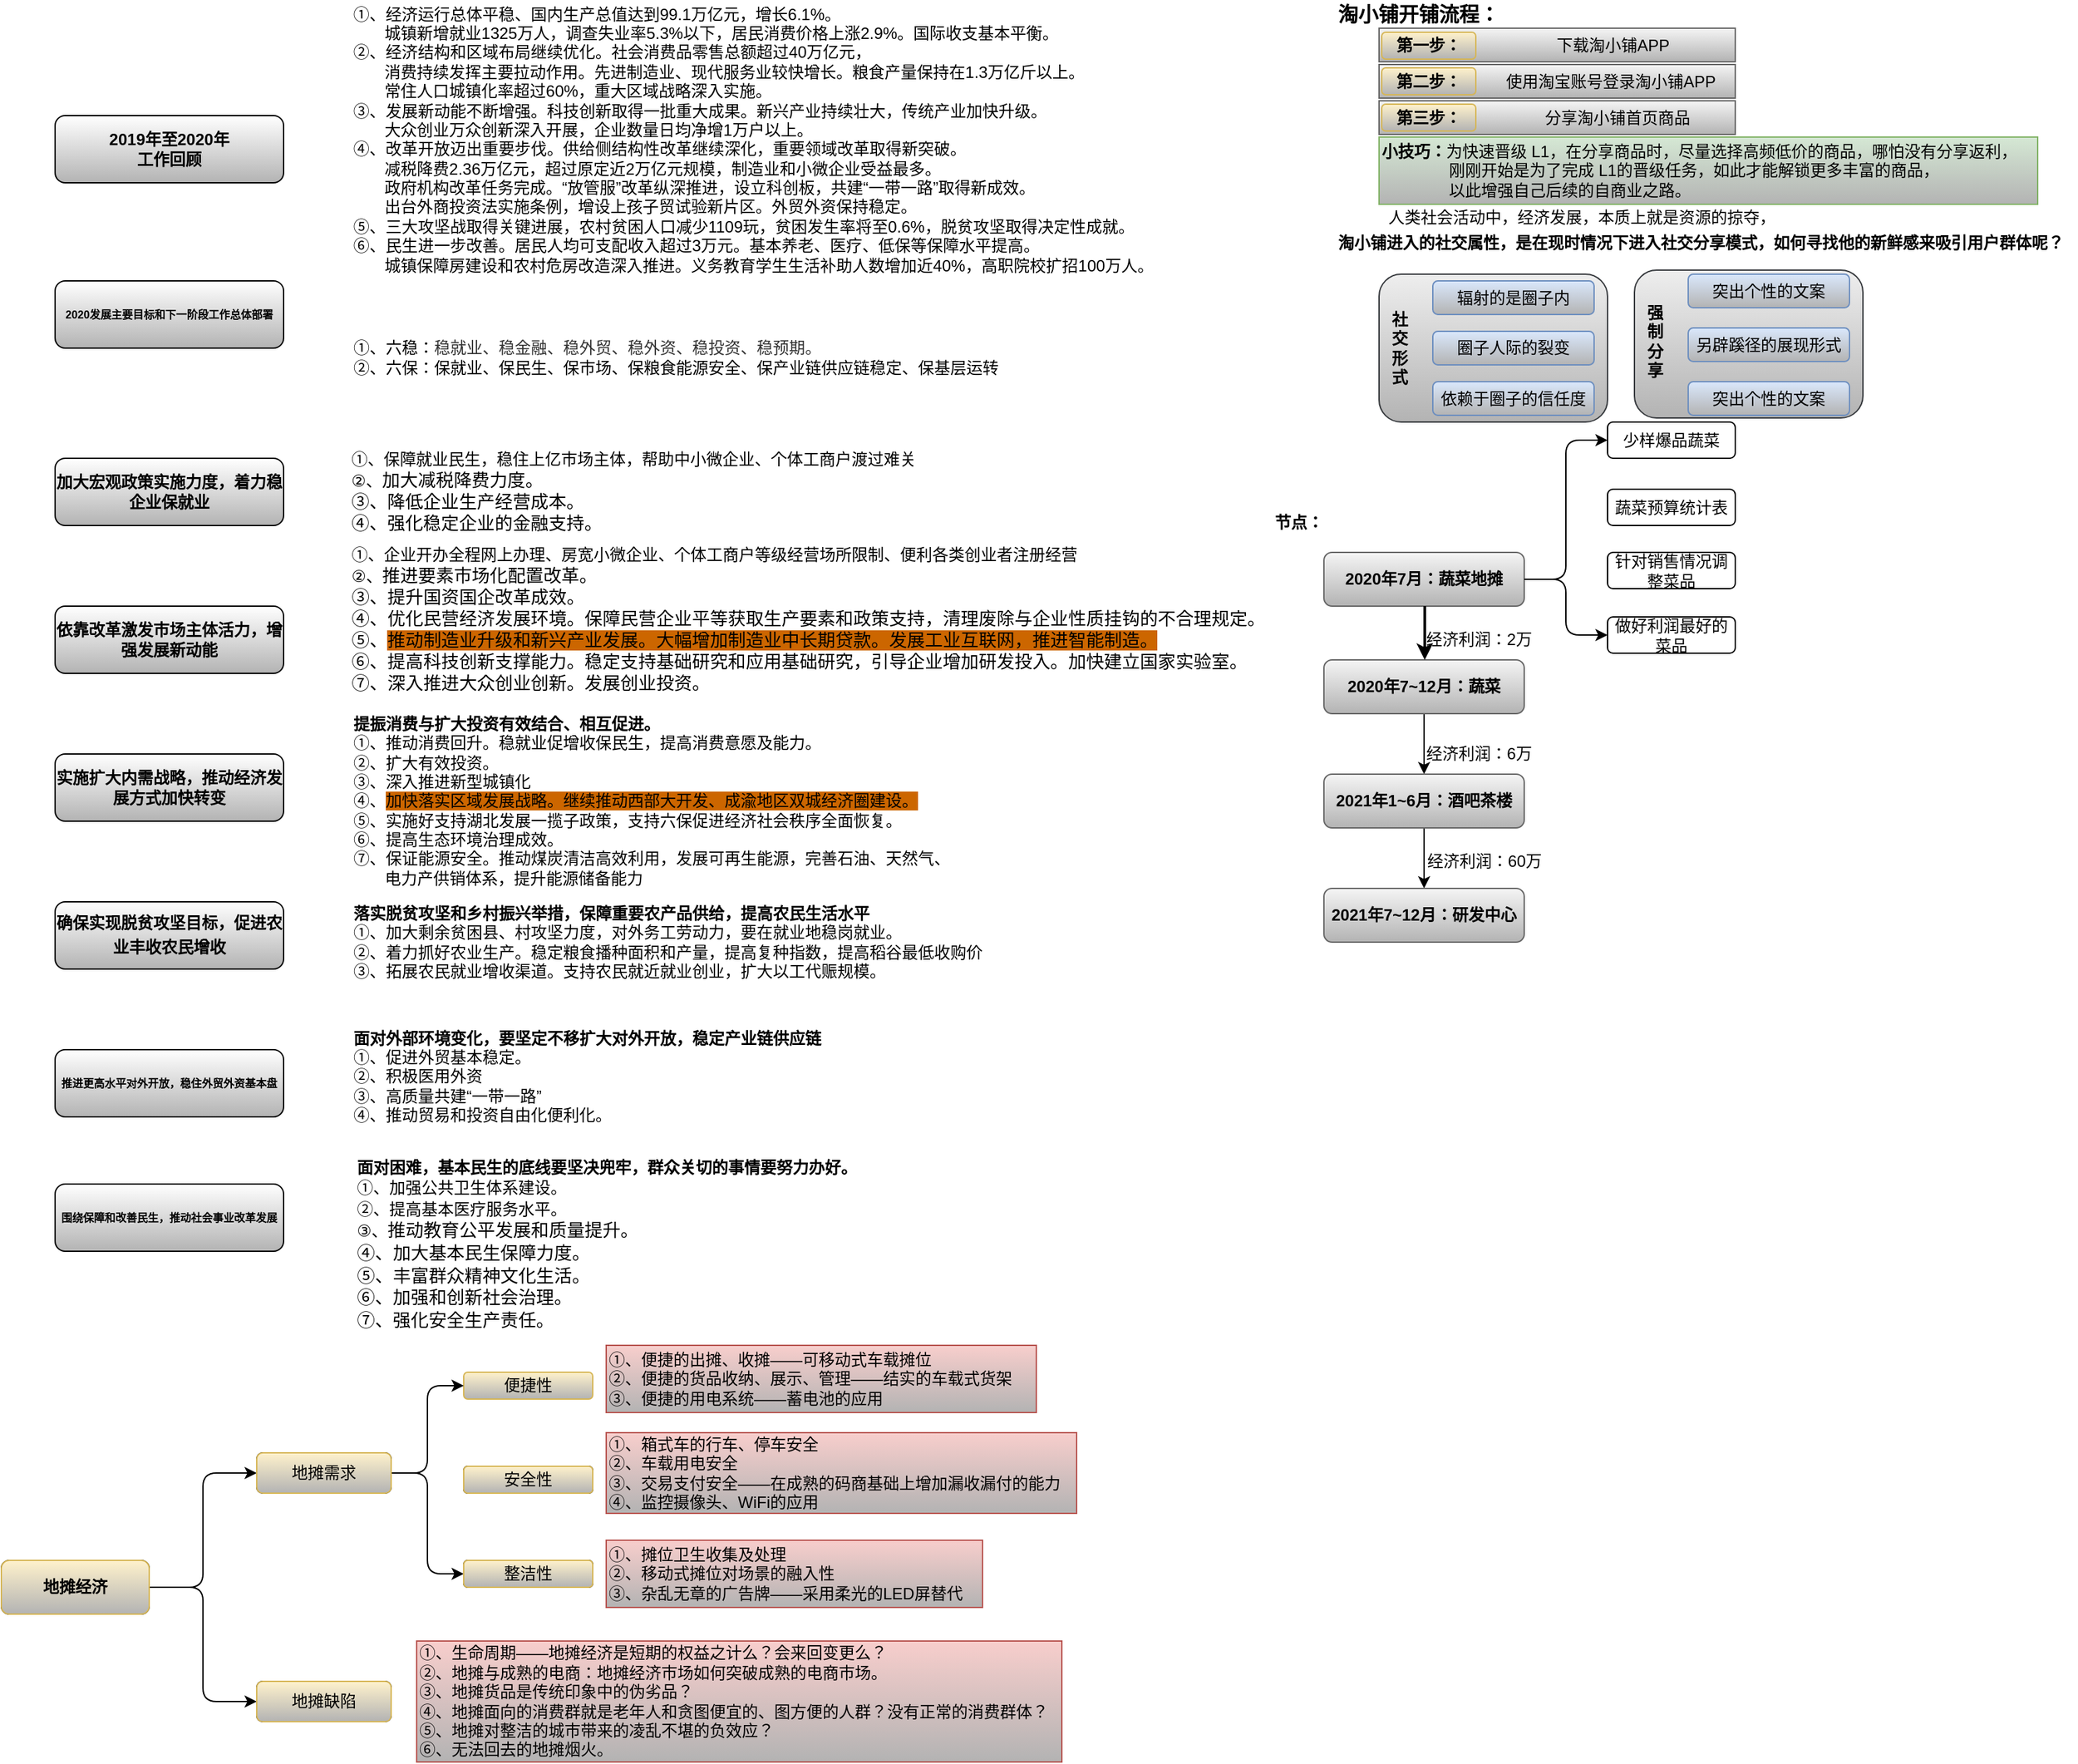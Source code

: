 <mxfile version="13.3.5" type="github">
  <diagram id="1MwcNvDsCMdtUdcm8Kb8" name="第 1 页">
    <mxGraphModel dx="1422" dy="772" grid="1" gridSize="10" guides="1" tooltips="1" connect="1" arrows="1" fold="1" page="1" pageScale="1" pageWidth="827" pageHeight="1169" math="0" shadow="0">
      <root>
        <mxCell id="0" />
        <mxCell id="1" parent="0" />
        <mxCell id="rXQscLowUKTWObVhuTJB-1" value="&amp;nbsp; &amp;nbsp; &amp;nbsp; &amp;nbsp; &amp;nbsp; &amp;nbsp; &amp;nbsp; &amp;nbsp; &amp;nbsp; &amp;nbsp; &amp;nbsp; &amp;nbsp; &amp;nbsp; &amp;nbsp;分享淘小铺首页商品" style="rounded=0;whiteSpace=wrap;html=1;fillColor=#f5f5f5;strokeColor=#666666;gradientColor=#b3b3b3;" parent="1" vertex="1">
          <mxGeometry x="1055" y="164" width="265" height="25" as="geometry" />
        </mxCell>
        <mxCell id="rXQscLowUKTWObVhuTJB-2" value="&amp;nbsp; &amp;nbsp; &amp;nbsp; &amp;nbsp; &amp;nbsp; &amp;nbsp; &amp;nbsp; &amp;nbsp; &amp;nbsp; &amp;nbsp; &amp;nbsp; &amp;nbsp; 使用淘宝账号登录淘小铺APP" style="rounded=0;whiteSpace=wrap;html=1;align=center;fillColor=#f5f5f5;strokeColor=#666666;gradientColor=#b3b3b3;" parent="1" vertex="1">
          <mxGeometry x="1055" y="137" width="265" height="25" as="geometry" />
        </mxCell>
        <mxCell id="rXQscLowUKTWObVhuTJB-3" value="&amp;nbsp; &amp;nbsp; &amp;nbsp; &amp;nbsp; &amp;nbsp; &amp;nbsp; &amp;nbsp; &amp;nbsp; &amp;nbsp; &amp;nbsp; &amp;nbsp; &amp;nbsp; &amp;nbsp;下载淘小铺APP" style="rounded=0;whiteSpace=wrap;html=1;fillColor=#f5f5f5;strokeColor=#666666;gradientColor=#b3b3b3;" parent="1" vertex="1">
          <mxGeometry x="1055" y="110" width="265" height="25" as="geometry" />
        </mxCell>
        <mxCell id="rXQscLowUKTWObVhuTJB-4" value="&lt;div&gt;&lt;div class=&quot;document&quot;&gt;&lt;h6&gt;&lt;span style=&quot;background: transparent ; letter-spacing: 0pt ; vertical-align: baseline&quot;&gt;&lt;font style=&quot;font-size: 12px&quot;&gt;2019年至2020年&lt;br&gt;工作回顾&lt;/font&gt;&lt;/span&gt;&lt;/h6&gt;&lt;/div&gt;&lt;/div&gt;" style="rounded=1;whiteSpace=wrap;html=1;gradientColor=#b3b3b3;" parent="1" vertex="1">
          <mxGeometry x="70" y="175" width="170" height="50" as="geometry" />
        </mxCell>
        <mxCell id="rXQscLowUKTWObVhuTJB-6" value="&lt;div class=&quot;document&quot;&gt;&lt;h6&gt;&lt;div&gt;&lt;div class=&quot;document&quot;&gt;&lt;/div&gt;&lt;/div&gt;&lt;/h6&gt;&lt;h6&gt;&lt;span style=&quot;font-weight: 700 ; font-style: normal ; color: rgb(0 , 0 , 0) ; background: transparent ; letter-spacing: 0pt ; vertical-align: baseline&quot;&gt;&lt;font style=&quot;font-size: 12px&quot;&gt;加大宏观政策实施力度，着力稳企业保就业&lt;/font&gt;&lt;/span&gt;&lt;/h6&gt;&lt;/div&gt;" style="rounded=1;whiteSpace=wrap;html=1;gradientColor=#b3b3b3;" parent="1" vertex="1">
          <mxGeometry x="70" y="430" width="170" height="50" as="geometry" />
        </mxCell>
        <mxCell id="rXQscLowUKTWObVhuTJB-7" value="&lt;div class=&quot;document&quot;&gt;&lt;h6&gt;&lt;div&gt;&lt;div class=&quot;document&quot;&gt;&lt;/div&gt;&lt;/div&gt;&lt;/h6&gt;&lt;h6&gt;&lt;span style=&quot;font-weight: 700 ; font-style: normal ; color: rgb(0 , 0 , 0) ; background: transparent ; letter-spacing: 0pt ; vertical-align: baseline&quot;&gt;&lt;font style=&quot;font-size: 12px&quot;&gt;依靠改革激发市场主体活力，增强发展新动能&lt;/font&gt;&lt;/span&gt;&lt;/h6&gt;&lt;/div&gt;" style="rounded=1;whiteSpace=wrap;html=1;gradientColor=#b3b3b3;" parent="1" vertex="1">
          <mxGeometry x="70" y="540" width="170" height="50" as="geometry" />
        </mxCell>
        <mxCell id="rXQscLowUKTWObVhuTJB-8" value="&lt;div class=&quot;document&quot;&gt;&lt;h6&gt;&lt;div&gt;&lt;div class=&quot;document&quot;&gt;&lt;/div&gt;&lt;/div&gt;&lt;/h6&gt;&lt;h6&gt;&lt;div&gt;&lt;div class=&quot;document&quot;&gt;&lt;/div&gt;&lt;/div&gt;&lt;/h6&gt;&lt;h6&gt;&lt;span style=&quot;font-weight: 700 ; font-style: normal ; color: rgb(0 , 0 , 0) ; background: transparent ; letter-spacing: 0pt ; vertical-align: baseline&quot;&gt;&lt;font style=&quot;font-size: 12px&quot;&gt;实施扩大内需战略，推动经济发展方式加快转变&lt;/font&gt;&lt;/span&gt;&lt;/h6&gt;&lt;/div&gt;" style="rounded=1;whiteSpace=wrap;html=1;gradientColor=#b3b3b3;" parent="1" vertex="1">
          <mxGeometry x="70" y="650" width="170" height="50" as="geometry" />
        </mxCell>
        <mxCell id="rXQscLowUKTWObVhuTJB-9" value="&lt;div class=&quot;document&quot;&gt;&lt;h6&gt;&lt;div&gt;&lt;div class=&quot;document&quot;&gt;&lt;/div&gt;&lt;/div&gt;&lt;/h6&gt;&lt;h6&gt;&lt;div&gt;&lt;div class=&quot;document&quot;&gt;&lt;/div&gt;&lt;/div&gt;&lt;/h6&gt;&lt;h6&gt;&lt;div&gt;&lt;div class=&quot;document&quot;&gt;&lt;/div&gt;&lt;/div&gt;&lt;/h6&gt;&lt;h6&gt;&lt;span style=&quot;font-weight: 700 ; font-style: normal ; color: rgb(0 , 0 , 0) ; background: transparent ; letter-spacing: 0pt ; vertical-align: baseline&quot;&gt;&lt;font style=&quot;font-size: 12px&quot;&gt;确保实现脱贫攻坚目标，促进农业丰收农民增收&lt;/font&gt;&lt;/span&gt;&lt;span style=&quot;font-size: 12pt ; font-family: &amp;#34;microsoft yahei&amp;#34; , , &amp;#34;pingfang sc&amp;#34; , &amp;#34;noto sans cjk sc&amp;#34; , &amp;#34;sf pro&amp;#34; , &amp;#34;roboto&amp;#34; , &amp;#34;droid sans&amp;#34; , &amp;#34;helvetica&amp;#34; , &amp;#34;tahoma&amp;#34; , &amp;#34;arial&amp;#34; , &amp;#34;hiragino sans gb&amp;#34; , &amp;#34;heiti sc&amp;#34; , sans-serif ; font-weight: 700 ; font-style: normal ; color: black ; background: transparent ; letter-spacing: 0pt ; vertical-align: baseline&quot;&gt;&lt;/span&gt;&lt;/h6&gt;&lt;/div&gt;" style="rounded=1;whiteSpace=wrap;html=1;gradientColor=#b3b3b3;" parent="1" vertex="1">
          <mxGeometry x="70" y="760" width="170" height="50" as="geometry" />
        </mxCell>
        <mxCell id="rXQscLowUKTWObVhuTJB-10" value="&lt;div class=&quot;document&quot;&gt;&lt;h6&gt;&lt;div&gt;&lt;div class=&quot;document&quot;&gt;&lt;/div&gt;&lt;/div&gt;&lt;/h6&gt;&lt;h6&gt;&lt;div&gt;&lt;div class=&quot;document&quot;&gt;&lt;/div&gt;&lt;/div&gt;&lt;/h6&gt;&lt;h6&gt;&lt;div&gt;&lt;div class=&quot;document&quot;&gt;&lt;/div&gt;&lt;/div&gt;&lt;/h6&gt;&lt;font style=&quot;font-size: 12px&quot;&gt;&lt;/font&gt;&lt;div&gt;&lt;div class=&quot;document&quot;&gt;&lt;h6&gt;推进更高水平对外开放，稳住外贸外资基本盘&lt;/h6&gt;&lt;/div&gt;&lt;/div&gt;&lt;/div&gt;" style="rounded=1;whiteSpace=wrap;html=1;gradientColor=#b3b3b3;" parent="1" vertex="1">
          <mxGeometry x="70" y="870" width="170" height="50" as="geometry" />
        </mxCell>
        <mxCell id="rXQscLowUKTWObVhuTJB-11" value="&lt;div class=&quot;document&quot;&gt;&lt;h6&gt;&lt;div&gt;&lt;div class=&quot;document&quot;&gt;&lt;/div&gt;&lt;/div&gt;&lt;/h6&gt;&lt;h6&gt;&lt;div&gt;&lt;div class=&quot;document&quot;&gt;&lt;/div&gt;&lt;/div&gt;&lt;/h6&gt;&lt;h6&gt;&lt;div&gt;&lt;div class=&quot;document&quot;&gt;&lt;/div&gt;&lt;/div&gt;&lt;/h6&gt;&lt;font style=&quot;font-size: 12px&quot;&gt;&lt;/font&gt;&lt;div&gt;&lt;div class=&quot;document&quot;&gt;&lt;h6&gt;围绕保障和改善民生，推动社会事业改革发展&lt;/h6&gt;&lt;/div&gt;&lt;/div&gt;&lt;/div&gt;" style="rounded=1;whiteSpace=wrap;html=1;gradientColor=#b3b3b3;" parent="1" vertex="1">
          <mxGeometry x="70" y="970" width="170" height="50" as="geometry" />
        </mxCell>
        <mxCell id="rXQscLowUKTWObVhuTJB-12" value="&amp;nbsp; &amp;nbsp;①、六稳：&lt;span style=&quot;color: rgb(51 , 51 , 51) ; font-family: &amp;#34;arial&amp;#34; ; background-color: rgb(255 , 255 , 255)&quot;&gt;&lt;font style=&quot;font-size: 12px&quot;&gt;稳就业、稳金融、稳外贸、稳外资、稳投资、稳预期。&lt;/font&gt;&lt;/span&gt;&lt;br&gt;&amp;nbsp; &amp;nbsp;②、六保：保就业、保民生、保市场、保粮食能源安全、保产业链供应链稳定、保基层运转" style="text;html=1;align=left;verticalAlign=middle;resizable=0;points=[];autosize=1;gradientColor=#b3b3b3;" parent="1" vertex="1">
          <mxGeometry x="280" y="340" width="510" height="30" as="geometry" />
        </mxCell>
        <mxCell id="rXQscLowUKTWObVhuTJB-13" value="&lt;div style=&quot;text-align: left&quot;&gt;&lt;span&gt;①、保障就业民生，稳住上亿市场主体，帮助中小微企业、个体工商户渡过难关&lt;br&gt;②、&lt;/span&gt;&lt;span style=&quot;background-color: transparent ; font-size: 10pt ; letter-spacing: 0pt ; text-indent: 42.667px&quot;&gt;加大减税降费力度。&lt;/span&gt;&lt;/div&gt;&lt;div style=&quot;text-align: left&quot;&gt;&lt;span style=&quot;background-color: transparent ; font-size: 10pt ; letter-spacing: 0pt ; text-indent: 42.667px&quot;&gt;③、&lt;/span&gt;&lt;span style=&quot;background-color: transparent ; font-size: 10pt ; letter-spacing: 0pt ; text-indent: 42.667px&quot;&gt;降低企业生产经营成本。&lt;/span&gt;&lt;/div&gt;&lt;div style=&quot;text-align: left&quot;&gt;&lt;span style=&quot;background-color: transparent ; font-size: 10pt ; letter-spacing: 0pt ; text-indent: 42.667px&quot;&gt;④、强化稳定企业的金融支持。&lt;/span&gt;&lt;/div&gt;" style="text;html=1;align=center;verticalAlign=middle;resizable=0;points=[];autosize=1;gradientColor=#b3b3b3;" parent="1" vertex="1">
          <mxGeometry x="280" y="425" width="440" height="60" as="geometry" />
        </mxCell>
        <mxCell id="rXQscLowUKTWObVhuTJB-14" value="&lt;div style=&quot;text-align: left&quot;&gt;&lt;span&gt;①、企业开办全程网上办理、房宽小微企业、个体工商户等级经营场所限制、便利各类创业者注册经营&lt;/span&gt;&lt;/div&gt;&lt;div style=&quot;text-align: left&quot;&gt;&lt;span&gt;②、&lt;/span&gt;&lt;span style=&quot;background-color: transparent ; font-size: 10pt ; letter-spacing: 0pt ; text-indent: 42.667px&quot;&gt;推进要素市场化配置改革。&lt;br&gt;③、提升国资国企改革成效。&lt;/span&gt;&lt;/div&gt;&lt;div style=&quot;text-align: left&quot;&gt;&lt;span style=&quot;background-color: transparent ; font-size: 10pt ; letter-spacing: 0pt ; text-indent: 42.667px&quot;&gt;④、优化民营经济发展环境。保障民营企业平等获取生产要素和政策支持，清理废除与企业性质挂钩的不合理规定。&lt;/span&gt;&lt;/div&gt;&lt;div style=&quot;text-align: left&quot;&gt;&lt;span style=&quot;font-size: 10pt ; letter-spacing: 0pt ; text-indent: 42.667px&quot;&gt;⑤、&lt;font style=&quot;background-color: rgb(204 , 102 , 0)&quot;&gt;推动制造业升级和新兴产业发展。大幅增加制造业中长期贷款。发展工业互联网，推进智能制造。&lt;/font&gt;&lt;br&gt;⑥、提高科技创新支撑能力。稳定支持基础研究和应用基础研究，引导企业增加研发投入。加快建立国家实验室。&lt;br&gt;⑦、深入推进大众创业创新。发展创业投资。&lt;/span&gt;&lt;/div&gt;" style="text;html=1;align=center;verticalAlign=middle;resizable=0;points=[];autosize=1;gradientColor=#b3b3b3;" parent="1" vertex="1">
          <mxGeometry x="280" y="500" width="700" height="100" as="geometry" />
        </mxCell>
        <mxCell id="rXQscLowUKTWObVhuTJB-15" value="&lt;b&gt;提振消费与扩大投资有效结合、相互促进。&lt;/b&gt;&lt;br&gt;①、推动消费回升。稳就业促增收保民生，提高消费意愿及能力。&lt;br&gt;②、扩大有效投资。&lt;br&gt;③、深入推进新型城镇化&lt;br&gt;④、&lt;span style=&quot;background-color: rgb(204 , 102 , 0)&quot;&gt;加快落实区域发展战略。继续推动西部大开发、成渝地区双城经济圈建设。&lt;/span&gt;&lt;br&gt;⑤、实施好支持湖北发展一揽子政策，支持六保促进经济社会秩序全面恢复。&lt;br&gt;⑥、提高生态环境治理成效。&lt;br&gt;⑦、保证能源安全。推动煤炭清洁高效利用，发展可再生能源，完善石油、天然气、&lt;br&gt;&amp;nbsp; &amp;nbsp; &amp;nbsp; &amp;nbsp;电力产供销体系，提升能源储备能力" style="text;html=1;align=left;verticalAlign=middle;resizable=0;points=[];autosize=1;gradientColor=#b3b3b3;" parent="1" vertex="1">
          <mxGeometry x="290" y="620" width="460" height="130" as="geometry" />
        </mxCell>
        <mxCell id="rXQscLowUKTWObVhuTJB-16" value="&lt;b&gt;落实脱贫攻坚和乡村振兴举措，保障重要农产品供给，提高农民生活水平&lt;br&gt;&lt;/b&gt;①、加大剩余贫困县、村攻坚力度，对外务工劳动力，要在就业地稳岗就业。&lt;br&gt;②、着力抓好农业生产。稳定粮食播种面积和产量，提高复种指数，提高稻谷最低收购价&lt;br&gt;③、拓展农民就业增收渠道。支持农民就近就业创业，扩大以工代赈规模。" style="text;html=1;align=left;verticalAlign=middle;resizable=0;points=[];autosize=1;gradientColor=#b3b3b3;" parent="1" vertex="1">
          <mxGeometry x="290" y="760" width="480" height="60" as="geometry" />
        </mxCell>
        <mxCell id="rXQscLowUKTWObVhuTJB-17" value="&lt;b&gt;面对外部环境变化，要坚定不移扩大对外开放，稳定产业链供应链&lt;/b&gt;&lt;br&gt;①、促进外贸基本稳定。&lt;br&gt;②、积极医用外资&lt;br&gt;③、高质量共建“一带一路”&lt;br&gt;④、推动贸易和投资自由化便利化。" style="text;html=1;align=left;verticalAlign=middle;resizable=0;points=[];autosize=1;gradientColor=#b3b3b3;" parent="1" vertex="1">
          <mxGeometry x="290" y="850" width="360" height="80" as="geometry" />
        </mxCell>
        <mxCell id="rXQscLowUKTWObVhuTJB-18" value="&lt;div style=&quot;text-align: left&quot;&gt;&lt;span&gt;①、经济运行总体平稳、国内生产总值达到99.1万亿元，增长6.1%。&lt;/span&gt;&lt;/div&gt;&lt;font style=&quot;font-size: 12px&quot;&gt;&lt;div style=&quot;text-align: left&quot;&gt;&lt;span&gt;&amp;nbsp; &amp;nbsp; &amp;nbsp; &amp;nbsp;城镇新增就业1325万人，调查失业率5.3%以下，居民消费价格上涨2.9%。国际收支基本平衡。&lt;/span&gt;&lt;/div&gt;&lt;div style=&quot;text-align: left&quot;&gt;&lt;span&gt;②、经济结构和区域布局继续优化。社会消费品零售总额超过40万亿元，&lt;br&gt;&amp;nbsp; &amp;nbsp; &amp;nbsp; &amp;nbsp;消费持续发挥主要拉动作用。先进制造业、现代服务业较快增长。粮食产量保持在1.3万亿斤以上。&lt;br&gt;&amp;nbsp; &amp;nbsp; &amp;nbsp; &amp;nbsp;常住人口城镇化率超过60%，重大区域战略深入实施。&lt;br&gt;③、发展新动能不断增强。科技创新取得一批重大成果。新兴产业持续壮大，传统产业加快升级。&lt;br&gt;&amp;nbsp; &amp;nbsp; &amp;nbsp; &amp;nbsp;大众创业万众创新深入开展，企业数量日均净增1万户以上。&lt;/span&gt;&lt;/div&gt;&lt;div style=&quot;text-align: left&quot;&gt;&lt;span&gt;④、改革开放迈出重要步伐。供给侧结构性改革继续深化，重要领域改革取得新突破。&lt;/span&gt;&lt;/div&gt;&lt;div style=&quot;text-align: left&quot;&gt;&lt;span&gt;&amp;nbsp; &amp;nbsp; &amp;nbsp; &amp;nbsp;减税降费2.36万亿元，超过原定近2万亿元规模，制造业和小微企业受益最多。&lt;br&gt;&amp;nbsp; &amp;nbsp; &amp;nbsp; &amp;nbsp;政府机构改革任务完成。“放管服”改革纵深推进，设立科创板，共建“一带一路”取得新成效。&lt;/span&gt;&lt;/div&gt;&lt;div style=&quot;text-align: left&quot;&gt;&lt;span&gt;&amp;nbsp; &amp;nbsp; &amp;nbsp; &amp;nbsp;出台外商投资法实施条例，增设上孩子贸试验新片区。外贸外资保持稳定。&lt;/span&gt;&lt;/div&gt;&lt;div style=&quot;text-align: left&quot;&gt;&lt;span&gt;⑤、三大攻坚战取得关键进展，农村贫困人口减少1109玩，贫困发生率将至0.6%，脱贫攻坚取得决定性成就。&lt;/span&gt;&lt;/div&gt;&lt;div style=&quot;text-align: left&quot;&gt;&lt;span&gt;⑥、民生进一步改善。居民人均可支配收入超过3万元。基本养老、医疗、低保等保障水平提高。&lt;/span&gt;&lt;/div&gt;&lt;div style=&quot;text-align: left&quot;&gt;&lt;span&gt;&amp;nbsp; &amp;nbsp; &amp;nbsp; &amp;nbsp;城镇保障房建设和农村危房改造深入推进。义务教育学生生活补助人数增加近40%，高职院校扩招100万人。&lt;/span&gt;&lt;/div&gt;&lt;div style=&quot;text-align: left&quot;&gt;&lt;span&gt;&lt;br&gt;&lt;/span&gt;&lt;/div&gt;&lt;/font&gt;" style="text;html=1;align=center;verticalAlign=middle;resizable=0;points=[];autosize=1;gradientColor=#b3b3b3;" parent="1" vertex="1">
          <mxGeometry x="284" y="90" width="610" height="220" as="geometry" />
        </mxCell>
        <mxCell id="rXQscLowUKTWObVhuTJB-19" value="&lt;div class=&quot;document&quot;&gt;&lt;p class=&quot;paragraph text-align-type-left pap-line-1.3 pap-line-rule-auto pap-spacing-before-0pt pap-spacing-after-0pt pap-firstline-indent-32pt&quot; style=&quot;line-height: 130% ; margin-top: 0px ; margin-bottom: 0px ; text-indent: 42.667px&quot;&gt;&lt;span style=&quot;background: transparent ; letter-spacing: 0pt ; vertical-align: baseline&quot;&gt;&lt;b&gt;&lt;font style=&quot;font-size: 12px&quot;&gt;面对困难，基本民生的底线要坚决兜牢，群众关切的事情要努力办好。&lt;/font&gt;&lt;/b&gt;&lt;/span&gt;&lt;/p&gt;&lt;p class=&quot;paragraph text-align-type-left pap-line-1.3 pap-line-rule-auto pap-spacing-before-0pt pap-spacing-after-0pt pap-firstline-indent-32pt&quot; style=&quot;line-height: 130% ; margin-top: 0px ; margin-bottom: 0px ; text-indent: 42.667px&quot;&gt;&lt;span style=&quot;background: transparent ; letter-spacing: 0pt ; vertical-align: baseline&quot;&gt;&lt;font style=&quot;font-size: 12px&quot;&gt;①、加强公共卫生体系建设。&lt;/font&gt;&lt;/span&gt;&lt;/p&gt;&lt;p class=&quot;paragraph text-align-type-left pap-line-1.3 pap-line-rule-auto pap-spacing-before-0pt pap-spacing-after-0pt pap-firstline-indent-32pt&quot; style=&quot;line-height: 130% ; margin-top: 0px ; margin-bottom: 0px ; text-indent: 42.667px&quot;&gt;&lt;span style=&quot;background: transparent ; letter-spacing: 0pt ; vertical-align: baseline&quot;&gt;&lt;font style=&quot;font-size: 12px&quot;&gt;②、提高基本医疗服务水平。&lt;/font&gt;&lt;/span&gt;&lt;/p&gt;&lt;p class=&quot;paragraph text-align-type-left pap-line-1.3 pap-line-rule-auto pap-spacing-before-0pt pap-spacing-after-0pt pap-firstline-indent-32pt&quot; style=&quot;line-height: 130% ; margin-top: 0px ; margin-bottom: 0px ; text-indent: 42.667px&quot;&gt;③、&lt;span style=&quot;background-color: transparent ; font-size: 10pt ; letter-spacing: 0pt ; text-indent: 42.667px&quot;&gt;推动教育公平发展和质量提升。&lt;/span&gt;&lt;/p&gt;&lt;p class=&quot;paragraph text-align-type-left pap-line-1.3 pap-line-rule-auto pap-spacing-before-0pt pap-spacing-after-0pt pap-firstline-indent-32pt&quot; style=&quot;line-height: 130% ; margin-top: 0px ; margin-bottom: 0px ; text-indent: 42.667px&quot;&gt;&lt;span style=&quot;background-color: transparent ; font-size: 10pt ; letter-spacing: 0pt ; text-indent: 42.667px&quot;&gt;④、&lt;/span&gt;&lt;span style=&quot;background-color: transparent ; font-size: 10pt ; letter-spacing: 0pt ; text-indent: 42.667px&quot;&gt;加大基本民生保障力度。&lt;/span&gt;&lt;/p&gt;&lt;p class=&quot;paragraph text-align-type-left pap-line-1.3 pap-line-rule-auto pap-spacing-before-0pt pap-spacing-after-0pt pap-firstline-indent-32pt&quot; style=&quot;line-height: 130% ; margin-top: 0px ; margin-bottom: 0px ; text-indent: 42.667px&quot;&gt;&lt;span style=&quot;background-color: transparent ; font-size: 10pt ; letter-spacing: 0pt ; text-indent: 42.667px&quot;&gt;⑤、&lt;/span&gt;&lt;span style=&quot;background-color: transparent ; font-size: 10pt ; letter-spacing: 0pt ; text-indent: 42.667px&quot;&gt;丰富群众精神文化生活。&lt;/span&gt;&lt;/p&gt;&lt;p class=&quot;paragraph text-align-type-left pap-line-1.3 pap-line-rule-auto pap-spacing-before-0pt pap-spacing-after-0pt pap-firstline-indent-32pt&quot; style=&quot;line-height: 130% ; margin-top: 0px ; margin-bottom: 0px ; text-indent: 42.667px&quot;&gt;&lt;span style=&quot;background-color: transparent ; font-size: 10pt ; letter-spacing: 0pt ; text-indent: 42.667px&quot;&gt;⑥、加强和创新社会治理。&lt;/span&gt;&lt;/p&gt;&lt;p class=&quot;paragraph text-align-type-left pap-line-1.3 pap-line-rule-auto pap-spacing-before-0pt pap-spacing-after-0pt pap-firstline-indent-32pt&quot; style=&quot;line-height: 130% ; margin-top: 0px ; margin-bottom: 0px ; text-indent: 42.667px&quot;&gt;&lt;span style=&quot;background-color: transparent ; font-size: 10pt ; letter-spacing: 0pt ; text-indent: 42.667px&quot;&gt;⑦、强化安全生产责任。&lt;/span&gt;&lt;/p&gt;&lt;/div&gt;" style="text;html=1;align=left;verticalAlign=middle;resizable=0;points=[];autosize=1;gradientColor=#b3b3b3;" parent="1" vertex="1">
          <mxGeometry x="250" y="950" width="430" height="130" as="geometry" />
        </mxCell>
        <mxCell id="rXQscLowUKTWObVhuTJB-20" value="地摊经济" style="rounded=1;whiteSpace=wrap;html=1;fontStyle=1;gradientColor=#b3b3b3;" parent="1" vertex="1">
          <mxGeometry x="30" y="1250" width="110" height="40" as="geometry" />
        </mxCell>
        <mxCell id="rXQscLowUKTWObVhuTJB-21" value="地摊需求" style="rounded=1;whiteSpace=wrap;html=1;gradientColor=#b3b3b3;" parent="1" vertex="1">
          <mxGeometry x="220" y="1170" width="100" height="30" as="geometry" />
        </mxCell>
        <mxCell id="rXQscLowUKTWObVhuTJB-22" value="地摊缺陷" style="rounded=1;whiteSpace=wrap;html=1;gradientColor=#b3b3b3;" parent="1" vertex="1">
          <mxGeometry x="220" y="1340" width="100" height="30" as="geometry" />
        </mxCell>
        <mxCell id="rXQscLowUKTWObVhuTJB-23" value="便捷性" style="rounded=1;whiteSpace=wrap;html=1;fillColor=#fff2cc;strokeColor=#d6b656;gradientColor=#b3b3b3;" parent="1" vertex="1">
          <mxGeometry x="374" y="1110" width="96" height="20" as="geometry" />
        </mxCell>
        <mxCell id="rXQscLowUKTWObVhuTJB-24" value="安全性" style="rounded=1;whiteSpace=wrap;html=1;gradientColor=#b3b3b3;" parent="1" vertex="1">
          <mxGeometry x="374" y="1180" width="96" height="20" as="geometry" />
        </mxCell>
        <mxCell id="rXQscLowUKTWObVhuTJB-25" value="整洁性" style="rounded=1;whiteSpace=wrap;html=1;gradientColor=#b3b3b3;" parent="1" vertex="1">
          <mxGeometry x="374" y="1250" width="96" height="20" as="geometry" />
        </mxCell>
        <mxCell id="rXQscLowUKTWObVhuTJB-26" value="①、便捷的出摊、收摊——可移动式车载摊位&lt;br&gt;②、便捷的货品收纳、展示、管理——结实的车载式货架&lt;br&gt;③、便捷的用电系统——蓄电池的应用" style="text;html=1;align=left;verticalAlign=middle;resizable=0;points=[];autosize=1;gradientColor=#b3b3b3;" parent="1" vertex="1">
          <mxGeometry x="480" y="1090" width="320" height="50" as="geometry" />
        </mxCell>
        <mxCell id="rXQscLowUKTWObVhuTJB-27" value="①、箱式车的行车、停车安全&lt;br&gt;②、车载用电安全&lt;br&gt;③、交易支付安全——在成熟的码商基础上增加漏收漏付的能力&lt;br&gt;④、监控摄像头、WiFi的应用" style="text;html=1;align=left;verticalAlign=middle;resizable=0;points=[];autosize=1;gradientColor=#b3b3b3;" parent="1" vertex="1">
          <mxGeometry x="480" y="1155" width="350" height="60" as="geometry" />
        </mxCell>
        <mxCell id="rXQscLowUKTWObVhuTJB-28" value="①、摊位卫生收集及处理&lt;br&gt;②、移动式摊位对场景的融入性&lt;br&gt;③、杂乱无章的广告牌——采用柔光的LED屏替代" style="text;html=1;align=left;verticalAlign=middle;resizable=0;points=[];autosize=1;fillColor=#f8cecc;strokeColor=#b85450;gradientColor=#b3b3b3;" parent="1" vertex="1">
          <mxGeometry x="480" y="1235" width="280" height="50" as="geometry" />
        </mxCell>
        <mxCell id="rXQscLowUKTWObVhuTJB-29" value="①、生命周期——地摊经济是短期的权益之计么？会来回变更么？&lt;br&gt;②、地摊与成熟的电商：地摊经济市场如何突破成熟的电商市场。&lt;br&gt;③、地摊货品是传统印象中的伪劣品？&lt;br&gt;④、地摊面向的消费群就是老年人和贪图便宜的、图方便的人群？没有正常的消费群体？&lt;br&gt;⑤、地摊对整洁的城市带来的凌乱不堪的负效应？&lt;br&gt;⑥、无法回去的地摊烟火。" style="text;html=1;align=left;verticalAlign=middle;resizable=0;points=[];autosize=1;fillColor=#f8cecc;strokeColor=#b85450;gradientColor=#b3b3b3;" parent="1" vertex="1">
          <mxGeometry x="339" y="1310" width="480" height="90" as="geometry" />
        </mxCell>
        <mxCell id="rXQscLowUKTWObVhuTJB-30" value="" style="edgeStyle=elbowEdgeStyle;elbow=horizontal;endArrow=classic;html=1;exitX=1;exitY=0.5;exitDx=0;exitDy=0;entryX=0;entryY=0.5;entryDx=0;entryDy=0;gradientColor=#b3b3b3;" parent="1" source="rXQscLowUKTWObVhuTJB-20" target="rXQscLowUKTWObVhuTJB-21" edge="1">
          <mxGeometry width="50" height="50" relative="1" as="geometry">
            <mxPoint x="130" y="1280" as="sourcePoint" />
            <mxPoint x="180" y="1230" as="targetPoint" />
          </mxGeometry>
        </mxCell>
        <mxCell id="rXQscLowUKTWObVhuTJB-31" value="" style="edgeStyle=elbowEdgeStyle;elbow=horizontal;endArrow=classic;html=1;exitX=1;exitY=0.5;exitDx=0;exitDy=0;entryX=0;entryY=0.5;entryDx=0;entryDy=0;gradientColor=#b3b3b3;" parent="1" source="rXQscLowUKTWObVhuTJB-20" target="rXQscLowUKTWObVhuTJB-22" edge="1">
          <mxGeometry width="50" height="50" relative="1" as="geometry">
            <mxPoint x="150" y="1280" as="sourcePoint" />
            <mxPoint x="230" y="1195" as="targetPoint" />
          </mxGeometry>
        </mxCell>
        <mxCell id="rXQscLowUKTWObVhuTJB-32" value="" style="edgeStyle=elbowEdgeStyle;elbow=horizontal;endArrow=classic;html=1;exitX=1;exitY=0.5;exitDx=0;exitDy=0;entryX=0;entryY=0.5;entryDx=0;entryDy=0;gradientColor=#b3b3b3;" parent="1" source="rXQscLowUKTWObVhuTJB-21" target="rXQscLowUKTWObVhuTJB-23" edge="1">
          <mxGeometry width="50" height="50" relative="1" as="geometry">
            <mxPoint x="160" y="1290" as="sourcePoint" />
            <mxPoint x="240" y="1205" as="targetPoint" />
          </mxGeometry>
        </mxCell>
        <mxCell id="rXQscLowUKTWObVhuTJB-33" value="" style="edgeStyle=elbowEdgeStyle;elbow=horizontal;endArrow=classic;html=1;exitX=1;exitY=0.5;exitDx=0;exitDy=0;entryX=0;entryY=0.5;entryDx=0;entryDy=0;gradientColor=#b3b3b3;" parent="1" source="rXQscLowUKTWObVhuTJB-21" target="rXQscLowUKTWObVhuTJB-25" edge="1">
          <mxGeometry width="50" height="50" relative="1" as="geometry">
            <mxPoint x="330" y="1195" as="sourcePoint" />
            <mxPoint x="384" y="1130" as="targetPoint" />
          </mxGeometry>
        </mxCell>
        <mxCell id="rXQscLowUKTWObVhuTJB-34" value="&lt;b&gt;第一步：&lt;/b&gt;" style="rounded=1;whiteSpace=wrap;html=1;fillColor=#fff2cc;strokeColor=#d6b656;gradientColor=#b3b3b3;" parent="1" vertex="1">
          <mxGeometry x="1057" y="113" width="70" height="20" as="geometry" />
        </mxCell>
        <mxCell id="rXQscLowUKTWObVhuTJB-35" value="&lt;font style=&quot;vertical-align: inherit&quot;&gt;&lt;font style=&quot;vertical-align: inherit&quot;&gt;&lt;b&gt;&lt;font style=&quot;vertical-align: inherit&quot;&gt;&lt;font style=&quot;vertical-align: inherit&quot;&gt;淘小铺开铺流程：&lt;/font&gt;&lt;/font&gt;&lt;/b&gt;&lt;/font&gt;&lt;/font&gt;" style="text;html=1;align=center;verticalAlign=middle;resizable=0;points=[];autosize=1;fontSize=15;gradientColor=#b3b3b3;" parent="1" vertex="1">
          <mxGeometry x="1029" y="89" width="110" height="20" as="geometry" />
        </mxCell>
        <mxCell id="rXQscLowUKTWObVhuTJB-36" value="第二步：" style="rounded=1;whiteSpace=wrap;html=1;fillColor=#fff2cc;strokeColor=#d6b656;fontStyle=1;gradientColor=#b3b3b3;" parent="1" vertex="1">
          <mxGeometry x="1057" y="139.5" width="70" height="20" as="geometry" />
        </mxCell>
        <mxCell id="rXQscLowUKTWObVhuTJB-37" value="第三步：" style="rounded=1;whiteSpace=wrap;html=1;fillColor=#fff2cc;strokeColor=#d6b656;fontStyle=1;gradientColor=#b3b3b3;" parent="1" vertex="1">
          <mxGeometry x="1057" y="166.5" width="70" height="20" as="geometry" />
        </mxCell>
        <mxCell id="rXQscLowUKTWObVhuTJB-38" value="&lt;b&gt;小技巧：&lt;/b&gt;为快速晋级 L1，在分享商品时，尽量选择高频低价的商品，哪怕没有分享返利，&lt;br&gt;&amp;nbsp; &amp;nbsp; &amp;nbsp; &amp;nbsp; &amp;nbsp; &amp;nbsp; &amp;nbsp; &amp;nbsp;刚刚开始是为了完成 L1的晋级任务，如此才能解锁更多丰富的商品，&lt;br&gt;&amp;nbsp; &amp;nbsp; &amp;nbsp; &amp;nbsp; &amp;nbsp; &amp;nbsp; &amp;nbsp; &amp;nbsp;以此增强自己后续的自商业之路。" style="text;html=1;align=left;verticalAlign=middle;resizable=0;points=[];autosize=1;fillColor=#d5e8d4;strokeColor=#82b366;gradientColor=#b3b3b3;" parent="1" vertex="1">
          <mxGeometry x="1055" y="191" width="490" height="50" as="geometry" />
        </mxCell>
        <mxCell id="rXQscLowUKTWObVhuTJB-39" value="&lt;b&gt;淘小铺进入的社交属性，是在现时情况下进入社交分享模式，如何寻找他的新鲜感来吸引用户群体呢？&lt;/b&gt;&lt;br&gt;" style="text;html=1;align=center;verticalAlign=middle;resizable=0;points=[];autosize=1;gradientColor=#b3b3b3;" parent="1" vertex="1">
          <mxGeometry x="1014" y="260" width="560" height="20" as="geometry" />
        </mxCell>
        <mxCell id="rXQscLowUKTWObVhuTJB-40" value="" style="rounded=1;whiteSpace=wrap;html=1;fillColor=#eeeeee;strokeColor=#36393d;gradientColor=#b3b3b3;" parent="1" vertex="1">
          <mxGeometry x="1245" y="290" width="170" height="110" as="geometry" />
        </mxCell>
        <mxCell id="rXQscLowUKTWObVhuTJB-41" value="突出个性的文案" style="rounded=1;whiteSpace=wrap;html=1;fillColor=#dae8fc;strokeColor=#6c8ebf;gradientColor=#b3b3b3;" parent="1" vertex="1">
          <mxGeometry x="1285" y="293" width="120" height="25" as="geometry" />
        </mxCell>
        <mxCell id="rXQscLowUKTWObVhuTJB-42" value="另辟蹊径的展现形式" style="rounded=1;whiteSpace=wrap;html=1;fillColor=#dae8fc;strokeColor=#6c8ebf;gradientColor=#b3b3b3;" parent="1" vertex="1">
          <mxGeometry x="1285" y="333" width="120" height="25" as="geometry" />
        </mxCell>
        <mxCell id="rXQscLowUKTWObVhuTJB-43" value="突出个性的文案" style="rounded=1;whiteSpace=wrap;html=1;fillColor=#dae8fc;strokeColor=#6c8ebf;gradientColor=#b3b3b3;" parent="1" vertex="1">
          <mxGeometry x="1285" y="373" width="120" height="25" as="geometry" />
        </mxCell>
        <mxCell id="rXQscLowUKTWObVhuTJB-44" value="地摊经济" style="rounded=1;whiteSpace=wrap;html=1;fontStyle=1;fillColor=#fff2cc;strokeColor=#d6b656;gradientColor=#b3b3b3;" parent="1" vertex="1">
          <mxGeometry x="30" y="1250" width="110" height="40" as="geometry" />
        </mxCell>
        <mxCell id="rXQscLowUKTWObVhuTJB-45" value="地摊需求" style="rounded=1;whiteSpace=wrap;html=1;fillColor=#fff2cc;strokeColor=#d6b656;gradientColor=#b3b3b3;" parent="1" vertex="1">
          <mxGeometry x="220" y="1170" width="100" height="30" as="geometry" />
        </mxCell>
        <mxCell id="rXQscLowUKTWObVhuTJB-46" value="地摊缺陷" style="rounded=1;whiteSpace=wrap;html=1;fillColor=#fff2cc;strokeColor=#d6b656;gradientColor=#b3b3b3;" parent="1" vertex="1">
          <mxGeometry x="220" y="1340" width="100" height="30" as="geometry" />
        </mxCell>
        <mxCell id="rXQscLowUKTWObVhuTJB-47" value="整洁性" style="rounded=1;whiteSpace=wrap;html=1;fillColor=#fff2cc;strokeColor=#d6b656;gradientColor=#b3b3b3;" parent="1" vertex="1">
          <mxGeometry x="374" y="1250" width="96" height="20" as="geometry" />
        </mxCell>
        <mxCell id="rXQscLowUKTWObVhuTJB-48" value="安全性" style="rounded=1;whiteSpace=wrap;html=1;fillColor=#fff2cc;strokeColor=#d6b656;gradientColor=#b3b3b3;" parent="1" vertex="1">
          <mxGeometry x="374" y="1180" width="96" height="20" as="geometry" />
        </mxCell>
        <mxCell id="rXQscLowUKTWObVhuTJB-49" value="①、便捷的出摊、收摊——可移动式车载摊位&lt;br&gt;②、便捷的货品收纳、展示、管理——结实的车载式货架&lt;br&gt;③、便捷的用电系统——蓄电池的应用" style="text;html=1;align=left;verticalAlign=middle;resizable=0;points=[];autosize=1;fillColor=#f8cecc;strokeColor=#b85450;gradientColor=#b3b3b3;" parent="1" vertex="1">
          <mxGeometry x="480" y="1090" width="320" height="50" as="geometry" />
        </mxCell>
        <mxCell id="rXQscLowUKTWObVhuTJB-50" value="①、箱式车的行车、停车安全&lt;br&gt;②、车载用电安全&lt;br&gt;③、交易支付安全——在成熟的码商基础上增加漏收漏付的能力&lt;br&gt;④、监控摄像头、WiFi的应用" style="text;html=1;align=left;verticalAlign=middle;resizable=0;points=[];autosize=1;fillColor=#f8cecc;strokeColor=#b85450;gradientColor=#b3b3b3;" parent="1" vertex="1">
          <mxGeometry x="480" y="1155" width="350" height="60" as="geometry" />
        </mxCell>
        <mxCell id="rXQscLowUKTWObVhuTJB-51" value="&lt;span&gt;&lt;b&gt;强&lt;br&gt;制&lt;br&gt;分&lt;br&gt;享&lt;/b&gt;&lt;/span&gt;" style="text;html=1;align=center;verticalAlign=middle;resizable=0;points=[];autosize=1;gradientColor=#b3b3b3;" parent="1" vertex="1">
          <mxGeometry x="1245" y="313" width="30" height="60" as="geometry" />
        </mxCell>
        <mxCell id="rXQscLowUKTWObVhuTJB-52" value="" style="rounded=1;whiteSpace=wrap;html=1;fillColor=#eeeeee;strokeColor=#36393d;gradientColor=#b3b3b3;" parent="1" vertex="1">
          <mxGeometry x="1055" y="293" width="170" height="110" as="geometry" />
        </mxCell>
        <mxCell id="rXQscLowUKTWObVhuTJB-53" value="辐射的是圈子内" style="rounded=1;whiteSpace=wrap;html=1;fillColor=#dae8fc;strokeColor=#6c8ebf;gradientColor=#b3b3b3;" parent="1" vertex="1">
          <mxGeometry x="1095" y="298" width="120" height="25" as="geometry" />
        </mxCell>
        <mxCell id="rXQscLowUKTWObVhuTJB-54" value="圈子人际的裂变" style="rounded=1;whiteSpace=wrap;html=1;fillColor=#dae8fc;strokeColor=#6c8ebf;gradientColor=#b3b3b3;" parent="1" vertex="1">
          <mxGeometry x="1095" y="335.5" width="120" height="25" as="geometry" />
        </mxCell>
        <mxCell id="rXQscLowUKTWObVhuTJB-55" value="依赖于圈子的信任度" style="rounded=1;whiteSpace=wrap;html=1;fillColor=#dae8fc;strokeColor=#6c8ebf;gradientColor=#b3b3b3;" parent="1" vertex="1">
          <mxGeometry x="1095" y="373" width="120" height="25" as="geometry" />
        </mxCell>
        <mxCell id="rXQscLowUKTWObVhuTJB-56" value="&lt;span&gt;&lt;b&gt;社&lt;br&gt;交&lt;br&gt;形&lt;br&gt;式&lt;/b&gt;&lt;/span&gt;" style="text;html=1;align=center;verticalAlign=middle;resizable=0;points=[];autosize=1;gradientColor=#b3b3b3;" parent="1" vertex="1">
          <mxGeometry x="1055" y="318" width="30" height="60" as="geometry" />
        </mxCell>
        <mxCell id="rXQscLowUKTWObVhuTJB-59" value="&lt;div&gt;&lt;div class=&quot;document&quot;&gt;&lt;h6&gt;2020发展主要目标和下一阶段工作总体部署&lt;/h6&gt;&lt;/div&gt;&lt;/div&gt;" style="rounded=1;whiteSpace=wrap;html=1;gradientColor=#b3b3b3;" parent="1" vertex="1">
          <mxGeometry x="70" y="298" width="170" height="50" as="geometry" />
        </mxCell>
        <mxCell id="rXQscLowUKTWObVhuTJB-60" value="人类社会活动中，经济发展，本质上就是资源的掠夺，" style="text;html=1;align=left;verticalAlign=middle;resizable=0;points=[];autosize=1;" parent="1" vertex="1">
          <mxGeometry x="1060" y="241" width="300" height="20" as="geometry" />
        </mxCell>
        <mxCell id="AC7Dl-0hJVLVgFuC7Mdc-1" value="节点：" style="text;html=1;align=center;verticalAlign=middle;resizable=0;points=[];autosize=1;fontStyle=1" vertex="1" parent="1">
          <mxGeometry x="970" y="468" width="50" height="20" as="geometry" />
        </mxCell>
        <mxCell id="AC7Dl-0hJVLVgFuC7Mdc-4" value="" style="edgeStyle=orthogonalEdgeStyle;rounded=0;orthogonalLoop=1;jettySize=auto;html=1;" edge="1" parent="1" source="AC7Dl-0hJVLVgFuC7Mdc-2" target="AC7Dl-0hJVLVgFuC7Mdc-3">
          <mxGeometry relative="1" as="geometry" />
        </mxCell>
        <mxCell id="AC7Dl-0hJVLVgFuC7Mdc-2" value="2020年7~12月：蔬菜" style="rounded=1;whiteSpace=wrap;html=1;fontStyle=1;gradientColor=#b3b3b3;fillColor=#f5f5f5;strokeColor=#666666;" vertex="1" parent="1">
          <mxGeometry x="1014" y="580" width="149" height="40" as="geometry" />
        </mxCell>
        <mxCell id="AC7Dl-0hJVLVgFuC7Mdc-9" value="2020年7月：蔬菜地摊" style="rounded=1;whiteSpace=wrap;html=1;fontStyle=1;gradientColor=#b3b3b3;fillColor=#f5f5f5;strokeColor=#666666;" vertex="1" parent="1">
          <mxGeometry x="1014" y="500" width="149" height="40" as="geometry" />
        </mxCell>
        <mxCell id="AC7Dl-0hJVLVgFuC7Mdc-6" value="" style="edgeStyle=orthogonalEdgeStyle;rounded=0;orthogonalLoop=1;jettySize=auto;html=1;" edge="1" parent="1" source="AC7Dl-0hJVLVgFuC7Mdc-3" target="AC7Dl-0hJVLVgFuC7Mdc-5">
          <mxGeometry relative="1" as="geometry" />
        </mxCell>
        <mxCell id="AC7Dl-0hJVLVgFuC7Mdc-3" value="2021年1~6月：酒吧茶楼" style="rounded=1;whiteSpace=wrap;html=1;fontStyle=1;gradientColor=#b3b3b3;fillColor=#f5f5f5;strokeColor=#666666;" vertex="1" parent="1">
          <mxGeometry x="1014" y="665" width="149" height="40" as="geometry" />
        </mxCell>
        <mxCell id="AC7Dl-0hJVLVgFuC7Mdc-5" value="2021年7~12月：研发中心" style="rounded=1;whiteSpace=wrap;html=1;fontStyle=1;gradientColor=#b3b3b3;fillColor=#f5f5f5;strokeColor=#666666;" vertex="1" parent="1">
          <mxGeometry x="1014" y="750" width="149" height="40" as="geometry" />
        </mxCell>
        <mxCell id="AC7Dl-0hJVLVgFuC7Mdc-7" value="经济利润：6万" style="text;html=1;align=center;verticalAlign=middle;resizable=0;points=[];autosize=1;" vertex="1" parent="1">
          <mxGeometry x="1084" y="640" width="90" height="20" as="geometry" />
        </mxCell>
        <mxCell id="AC7Dl-0hJVLVgFuC7Mdc-8" value="经济利润：60万" style="text;html=1;align=center;verticalAlign=middle;resizable=0;points=[];autosize=1;" vertex="1" parent="1">
          <mxGeometry x="1083" y="720" width="100" height="20" as="geometry" />
        </mxCell>
        <mxCell id="AC7Dl-0hJVLVgFuC7Mdc-11" value="" style="edgeStyle=orthogonalEdgeStyle;rounded=0;orthogonalLoop=1;jettySize=auto;html=1;fontStyle=0;strokeWidth=2;" edge="1" parent="1" source="AC7Dl-0hJVLVgFuC7Mdc-9">
          <mxGeometry relative="1" as="geometry">
            <mxPoint x="1098.5" y="715" as="sourcePoint" />
            <mxPoint x="1089" y="580" as="targetPoint" />
            <Array as="points">
              <mxPoint x="1089" y="525" />
              <mxPoint x="1089" y="525" />
            </Array>
          </mxGeometry>
        </mxCell>
        <mxCell id="AC7Dl-0hJVLVgFuC7Mdc-12" value="经济利润：2万" style="text;html=1;align=center;verticalAlign=middle;resizable=0;points=[];autosize=1;" vertex="1" parent="1">
          <mxGeometry x="1084" y="555" width="90" height="20" as="geometry" />
        </mxCell>
        <mxCell id="AC7Dl-0hJVLVgFuC7Mdc-13" value="" style="edgeStyle=elbowEdgeStyle;elbow=horizontal;endArrow=classic;html=1;strokeWidth=1;exitX=1;exitY=0.5;exitDx=0;exitDy=0;entryX=0;entryY=0.5;entryDx=0;entryDy=0;" edge="1" parent="1" source="AC7Dl-0hJVLVgFuC7Mdc-9" target="AC7Dl-0hJVLVgFuC7Mdc-15">
          <mxGeometry width="50" height="50" relative="1" as="geometry">
            <mxPoint x="1190" y="540" as="sourcePoint" />
            <mxPoint x="1220" y="420" as="targetPoint" />
          </mxGeometry>
        </mxCell>
        <mxCell id="AC7Dl-0hJVLVgFuC7Mdc-14" value="" style="edgeStyle=elbowEdgeStyle;elbow=horizontal;endArrow=classic;html=1;strokeWidth=1;exitX=1;exitY=0.5;exitDx=0;exitDy=0;entryX=0;entryY=0.5;entryDx=0;entryDy=0;" edge="1" parent="1" source="AC7Dl-0hJVLVgFuC7Mdc-9" target="AC7Dl-0hJVLVgFuC7Mdc-18">
          <mxGeometry width="50" height="50" relative="1" as="geometry">
            <mxPoint x="1173" y="530" as="sourcePoint" />
            <mxPoint x="1220" y="560" as="targetPoint" />
          </mxGeometry>
        </mxCell>
        <mxCell id="AC7Dl-0hJVLVgFuC7Mdc-15" value="少样爆品蔬菜" style="rounded=1;whiteSpace=wrap;html=1;" vertex="1" parent="1">
          <mxGeometry x="1225" y="403" width="95" height="27" as="geometry" />
        </mxCell>
        <mxCell id="AC7Dl-0hJVLVgFuC7Mdc-16" value="蔬菜预算统计表" style="rounded=1;whiteSpace=wrap;html=1;" vertex="1" parent="1">
          <mxGeometry x="1225" y="453" width="95" height="27" as="geometry" />
        </mxCell>
        <mxCell id="AC7Dl-0hJVLVgFuC7Mdc-17" value="针对销售情况调整菜品" style="rounded=1;whiteSpace=wrap;html=1;" vertex="1" parent="1">
          <mxGeometry x="1225" y="500" width="95" height="27" as="geometry" />
        </mxCell>
        <mxCell id="AC7Dl-0hJVLVgFuC7Mdc-18" value="做好利润最好的菜品" style="rounded=1;whiteSpace=wrap;html=1;" vertex="1" parent="1">
          <mxGeometry x="1225" y="548" width="95" height="27" as="geometry" />
        </mxCell>
      </root>
    </mxGraphModel>
  </diagram>
</mxfile>
